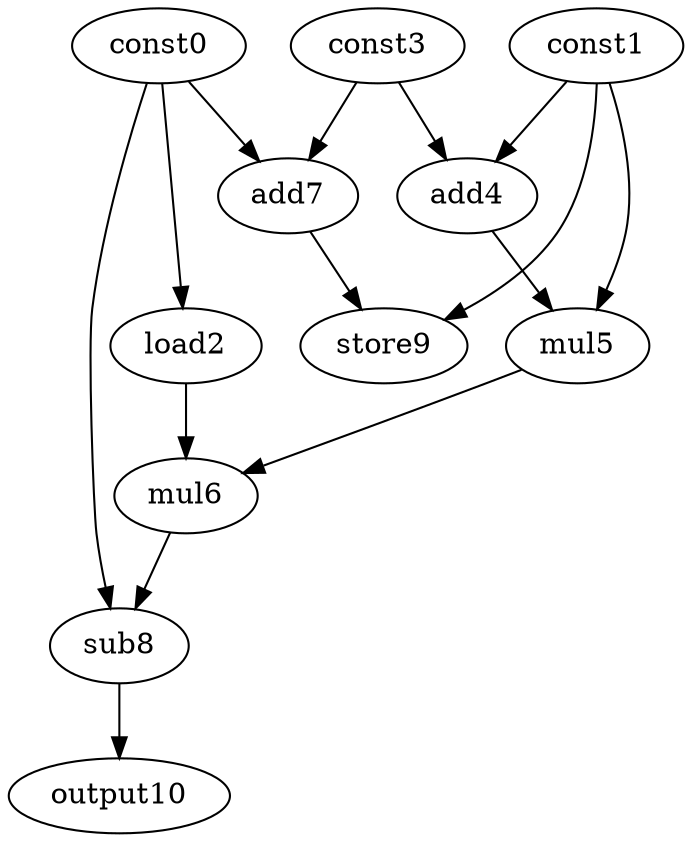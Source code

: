 digraph G { 
const0[opcode=const]; 
const1[opcode=const]; 
load2[opcode=load]; 
const3[opcode=const]; 
add4[opcode=add]; 
mul5[opcode=mul]; 
mul6[opcode=mul]; 
add7[opcode=add]; 
sub8[opcode=sub]; 
store9[opcode=store]; 
output10[opcode=output]; 
const0->load2[operand=0];
const1->add4[operand=0];
const3->add4[operand=1];
const0->add7[operand=0];
const3->add7[operand=1];
const1->mul5[operand=0];
add4->mul5[operand=1];
add7->store9[operand=0];
const1->store9[operand=1];
load2->mul6[operand=0];
mul5->mul6[operand=1];
const0->sub8[operand=0];
mul6->sub8[operand=1];
sub8->output10[operand=0];
}
